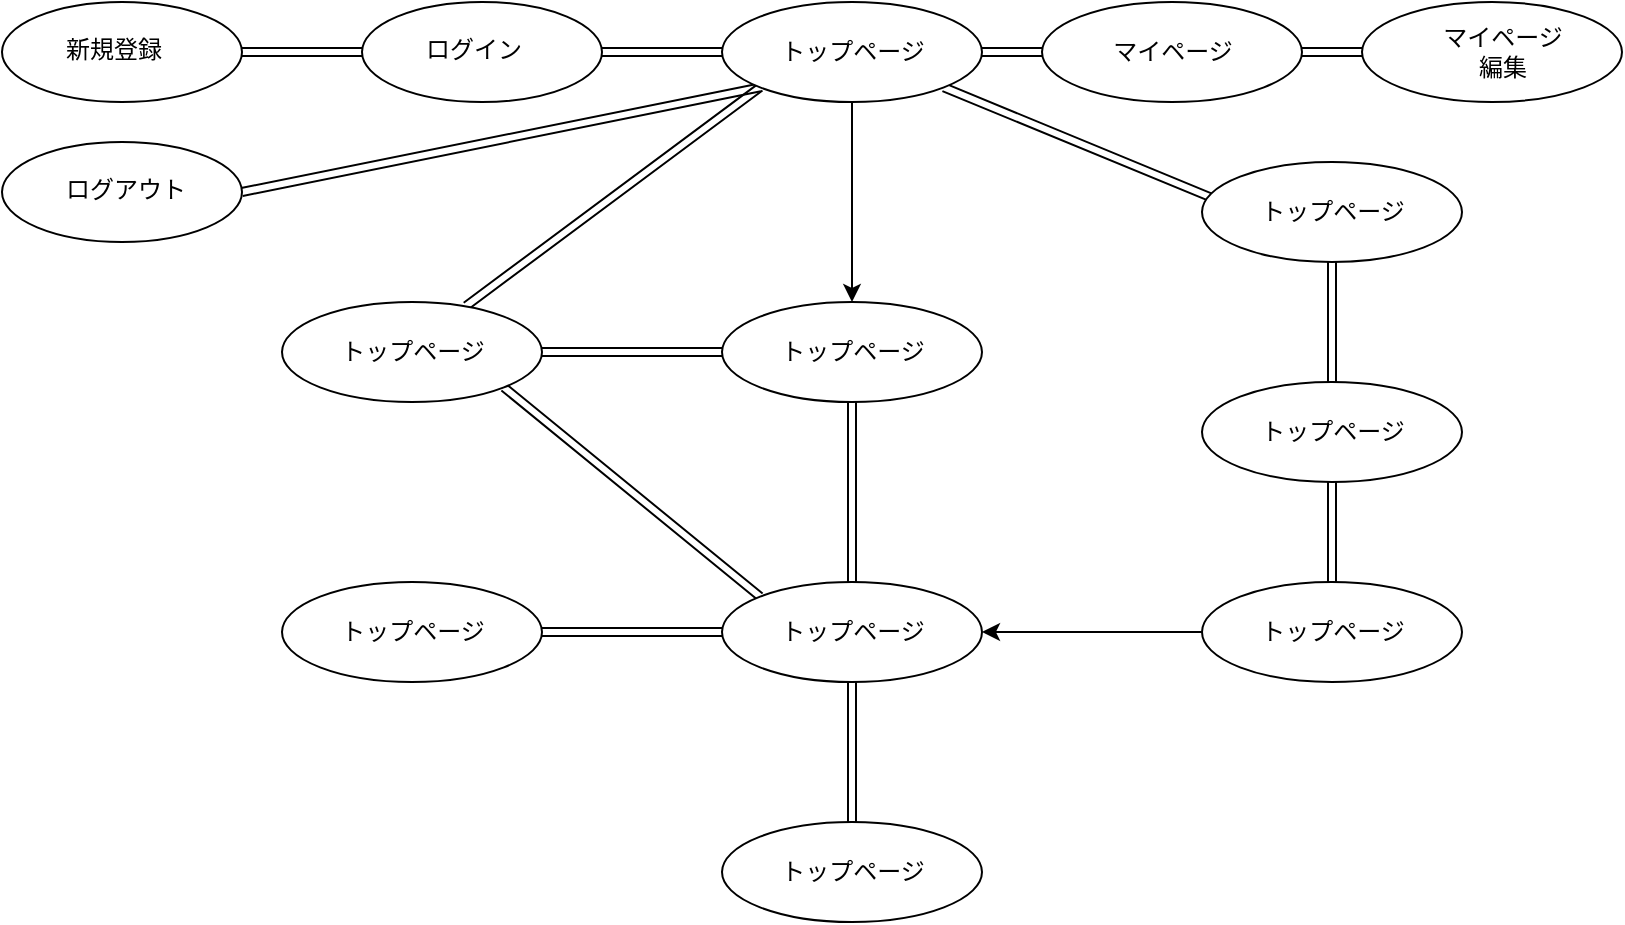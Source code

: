 <mxfile version="20.4.0" type="github">
  <diagram id="yuRan_RuWYPjwY_fkjEF" name="ページ1">
    <mxGraphModel dx="903" dy="482" grid="1" gridSize="10" guides="1" tooltips="1" connect="1" arrows="1" fold="1" page="1" pageScale="1" pageWidth="827" pageHeight="1169" math="0" shadow="0">
      <root>
        <object label="" id="0">
          <mxCell />
        </object>
        <mxCell id="1" parent="0" />
        <mxCell id="gWe1SqaUuvBrcEo0pwH7-24" style="edgeStyle=none;shape=link;rounded=0;orthogonalLoop=1;jettySize=auto;html=1;exitX=0;exitY=0.5;exitDx=0;exitDy=0;entryX=1;entryY=0.5;entryDx=0;entryDy=0;" edge="1" parent="1" source="gWe1SqaUuvBrcEo0pwH7-3" target="gWe1SqaUuvBrcEo0pwH7-5">
          <mxGeometry relative="1" as="geometry" />
        </mxCell>
        <mxCell id="gWe1SqaUuvBrcEo0pwH7-26" style="edgeStyle=none;shape=link;rounded=0;orthogonalLoop=1;jettySize=auto;html=1;exitX=0;exitY=1;exitDx=0;exitDy=0;entryX=1;entryY=0.5;entryDx=0;entryDy=0;width=-4;" edge="1" parent="1" source="gWe1SqaUuvBrcEo0pwH7-3" target="gWe1SqaUuvBrcEo0pwH7-7">
          <mxGeometry relative="1" as="geometry">
            <Array as="points" />
          </mxGeometry>
        </mxCell>
        <mxCell id="gWe1SqaUuvBrcEo0pwH7-27" style="edgeStyle=none;shape=link;rounded=0;orthogonalLoop=1;jettySize=auto;html=1;exitX=1;exitY=0.5;exitDx=0;exitDy=0;entryX=0;entryY=0.5;entryDx=0;entryDy=0;" edge="1" parent="1" source="gWe1SqaUuvBrcEo0pwH7-3" target="gWe1SqaUuvBrcEo0pwH7-18">
          <mxGeometry relative="1" as="geometry" />
        </mxCell>
        <mxCell id="gWe1SqaUuvBrcEo0pwH7-42" style="edgeStyle=none;shape=link;rounded=0;orthogonalLoop=1;jettySize=auto;html=1;exitX=1;exitY=1;exitDx=0;exitDy=0;entryX=0.077;entryY=0.4;entryDx=0;entryDy=0;entryPerimeter=0;" edge="1" parent="1" source="gWe1SqaUuvBrcEo0pwH7-3" target="gWe1SqaUuvBrcEo0pwH7-40">
          <mxGeometry relative="1" as="geometry" />
        </mxCell>
        <mxCell id="gWe1SqaUuvBrcEo0pwH7-43" style="edgeStyle=none;shape=link;rounded=0;orthogonalLoop=1;jettySize=auto;html=1;exitX=0;exitY=1;exitDx=0;exitDy=0;entryX=0.708;entryY=0.04;entryDx=0;entryDy=0;entryPerimeter=0;" edge="1" parent="1" source="gWe1SqaUuvBrcEo0pwH7-3" target="gWe1SqaUuvBrcEo0pwH7-34">
          <mxGeometry relative="1" as="geometry" />
        </mxCell>
        <mxCell id="gWe1SqaUuvBrcEo0pwH7-54" style="edgeStyle=none;rounded=0;orthogonalLoop=1;jettySize=auto;html=1;exitX=0.5;exitY=1;exitDx=0;exitDy=0;entryX=0.5;entryY=0;entryDx=0;entryDy=0;" edge="1" parent="1" source="gWe1SqaUuvBrcEo0pwH7-3" target="gWe1SqaUuvBrcEo0pwH7-33">
          <mxGeometry relative="1" as="geometry" />
        </mxCell>
        <mxCell id="gWe1SqaUuvBrcEo0pwH7-3" value="" style="ellipse;whiteSpace=wrap;html=1;" vertex="1" parent="1">
          <mxGeometry x="360" y="50" width="130" height="50" as="geometry" />
        </mxCell>
        <mxCell id="gWe1SqaUuvBrcEo0pwH7-4" value="トップページ" style="text;html=1;resizable=0;autosize=1;align=center;verticalAlign=middle;points=[];fillColor=none;strokeColor=none;rounded=0;" vertex="1" parent="1">
          <mxGeometry x="375" y="60" width="100" height="30" as="geometry" />
        </mxCell>
        <mxCell id="gWe1SqaUuvBrcEo0pwH7-25" style="edgeStyle=none;shape=link;rounded=0;orthogonalLoop=1;jettySize=auto;html=1;exitX=0;exitY=0.5;exitDx=0;exitDy=0;entryX=1;entryY=0.5;entryDx=0;entryDy=0;" edge="1" parent="1" source="gWe1SqaUuvBrcEo0pwH7-5" target="gWe1SqaUuvBrcEo0pwH7-6">
          <mxGeometry relative="1" as="geometry" />
        </mxCell>
        <mxCell id="gWe1SqaUuvBrcEo0pwH7-5" value="" style="ellipse;whiteSpace=wrap;html=1;" vertex="1" parent="1">
          <mxGeometry x="180" y="50" width="120" height="50" as="geometry" />
        </mxCell>
        <mxCell id="gWe1SqaUuvBrcEo0pwH7-6" value="" style="ellipse;whiteSpace=wrap;html=1;" vertex="1" parent="1">
          <mxGeometry y="50" width="120" height="50" as="geometry" />
        </mxCell>
        <mxCell id="gWe1SqaUuvBrcEo0pwH7-7" value="" style="ellipse;whiteSpace=wrap;html=1;" vertex="1" parent="1">
          <mxGeometry y="120" width="120" height="50" as="geometry" />
        </mxCell>
        <mxCell id="gWe1SqaUuvBrcEo0pwH7-10" value="&lt;div style=&quot;text-align: center;&quot;&gt;&lt;span style=&quot;background-color: initial;&quot;&gt;ログイン&lt;/span&gt;&lt;/div&gt;" style="text;whiteSpace=wrap;html=1;" vertex="1" parent="1">
          <mxGeometry x="210" y="60" width="60" height="30" as="geometry" />
        </mxCell>
        <mxCell id="gWe1SqaUuvBrcEo0pwH7-11" value="&lt;div style=&quot;text-align: center;&quot;&gt;&lt;span style=&quot;background-color: initial;&quot;&gt;新規登録&lt;/span&gt;&lt;/div&gt;" style="text;whiteSpace=wrap;html=1;" vertex="1" parent="1">
          <mxGeometry x="30" y="60" width="60" height="40" as="geometry" />
        </mxCell>
        <mxCell id="gWe1SqaUuvBrcEo0pwH7-12" value="ログアウト" style="text;whiteSpace=wrap;html=1;" vertex="1" parent="1">
          <mxGeometry x="30" y="130" width="80" height="40" as="geometry" />
        </mxCell>
        <mxCell id="gWe1SqaUuvBrcEo0pwH7-28" style="edgeStyle=none;shape=link;rounded=0;orthogonalLoop=1;jettySize=auto;html=1;exitX=1;exitY=0.5;exitDx=0;exitDy=0;" edge="1" parent="1" source="gWe1SqaUuvBrcEo0pwH7-18" target="gWe1SqaUuvBrcEo0pwH7-19">
          <mxGeometry relative="1" as="geometry" />
        </mxCell>
        <mxCell id="gWe1SqaUuvBrcEo0pwH7-18" value="" style="ellipse;whiteSpace=wrap;html=1;" vertex="1" parent="1">
          <mxGeometry x="520" y="50" width="130" height="50" as="geometry" />
        </mxCell>
        <mxCell id="gWe1SqaUuvBrcEo0pwH7-19" value="" style="ellipse;whiteSpace=wrap;html=1;" vertex="1" parent="1">
          <mxGeometry x="680" y="50" width="130" height="50" as="geometry" />
        </mxCell>
        <mxCell id="gWe1SqaUuvBrcEo0pwH7-29" value="マイページ" style="text;html=1;resizable=0;autosize=1;align=center;verticalAlign=middle;points=[];fillColor=none;strokeColor=none;rounded=0;" vertex="1" parent="1">
          <mxGeometry x="545" y="60" width="80" height="30" as="geometry" />
        </mxCell>
        <mxCell id="gWe1SqaUuvBrcEo0pwH7-30" value="マイページ&lt;br&gt;編集" style="text;html=1;resizable=0;autosize=1;align=center;verticalAlign=middle;points=[];fillColor=none;strokeColor=none;rounded=0;" vertex="1" parent="1">
          <mxGeometry x="710" y="55" width="80" height="40" as="geometry" />
        </mxCell>
        <mxCell id="gWe1SqaUuvBrcEo0pwH7-32" style="edgeStyle=none;shape=link;rounded=0;orthogonalLoop=1;jettySize=auto;html=1;exitX=0;exitY=0;exitDx=0;exitDy=0;" edge="1" parent="1" source="gWe1SqaUuvBrcEo0pwH7-12" target="gWe1SqaUuvBrcEo0pwH7-12">
          <mxGeometry relative="1" as="geometry" />
        </mxCell>
        <mxCell id="gWe1SqaUuvBrcEo0pwH7-47" style="edgeStyle=none;shape=link;rounded=0;orthogonalLoop=1;jettySize=auto;html=1;exitX=0.5;exitY=1;exitDx=0;exitDy=0;entryX=0.5;entryY=0;entryDx=0;entryDy=0;" edge="1" parent="1" source="gWe1SqaUuvBrcEo0pwH7-33" target="gWe1SqaUuvBrcEo0pwH7-37">
          <mxGeometry relative="1" as="geometry" />
        </mxCell>
        <mxCell id="gWe1SqaUuvBrcEo0pwH7-33" value="" style="ellipse;whiteSpace=wrap;html=1;" vertex="1" parent="1">
          <mxGeometry x="360" y="200" width="130" height="50" as="geometry" />
        </mxCell>
        <mxCell id="gWe1SqaUuvBrcEo0pwH7-44" style="edgeStyle=none;shape=link;rounded=0;orthogonalLoop=1;jettySize=auto;html=1;exitX=1;exitY=0.5;exitDx=0;exitDy=0;entryX=0;entryY=0.5;entryDx=0;entryDy=0;" edge="1" parent="1" source="gWe1SqaUuvBrcEo0pwH7-34" target="gWe1SqaUuvBrcEo0pwH7-33">
          <mxGeometry relative="1" as="geometry" />
        </mxCell>
        <mxCell id="gWe1SqaUuvBrcEo0pwH7-50" style="edgeStyle=none;shape=link;rounded=0;orthogonalLoop=1;jettySize=auto;html=1;exitX=1;exitY=1;exitDx=0;exitDy=0;entryX=0;entryY=0;entryDx=0;entryDy=0;" edge="1" parent="1" source="gWe1SqaUuvBrcEo0pwH7-34" target="gWe1SqaUuvBrcEo0pwH7-37">
          <mxGeometry relative="1" as="geometry" />
        </mxCell>
        <mxCell id="gWe1SqaUuvBrcEo0pwH7-34" value="" style="ellipse;whiteSpace=wrap;html=1;" vertex="1" parent="1">
          <mxGeometry x="140" y="200" width="130" height="50" as="geometry" />
        </mxCell>
        <mxCell id="gWe1SqaUuvBrcEo0pwH7-35" value="" style="ellipse;whiteSpace=wrap;html=1;" vertex="1" parent="1">
          <mxGeometry x="360" y="460" width="130" height="50" as="geometry" />
        </mxCell>
        <mxCell id="gWe1SqaUuvBrcEo0pwH7-36" value="" style="ellipse;whiteSpace=wrap;html=1;" vertex="1" parent="1">
          <mxGeometry x="140" y="340" width="130" height="50" as="geometry" />
        </mxCell>
        <mxCell id="gWe1SqaUuvBrcEo0pwH7-48" style="edgeStyle=none;shape=link;rounded=0;orthogonalLoop=1;jettySize=auto;html=1;exitX=0;exitY=0.5;exitDx=0;exitDy=0;entryX=1;entryY=0.5;entryDx=0;entryDy=0;" edge="1" parent="1" source="gWe1SqaUuvBrcEo0pwH7-37" target="gWe1SqaUuvBrcEo0pwH7-36">
          <mxGeometry relative="1" as="geometry">
            <mxPoint x="280" y="365" as="targetPoint" />
          </mxGeometry>
        </mxCell>
        <mxCell id="gWe1SqaUuvBrcEo0pwH7-49" style="edgeStyle=none;shape=link;rounded=0;orthogonalLoop=1;jettySize=auto;html=1;exitX=0.5;exitY=1;exitDx=0;exitDy=0;entryX=0.5;entryY=0;entryDx=0;entryDy=0;" edge="1" parent="1" source="gWe1SqaUuvBrcEo0pwH7-37" target="gWe1SqaUuvBrcEo0pwH7-35">
          <mxGeometry relative="1" as="geometry" />
        </mxCell>
        <mxCell id="gWe1SqaUuvBrcEo0pwH7-37" value="" style="ellipse;whiteSpace=wrap;html=1;" vertex="1" parent="1">
          <mxGeometry x="360" y="340" width="130" height="50" as="geometry" />
        </mxCell>
        <mxCell id="gWe1SqaUuvBrcEo0pwH7-46" style="edgeStyle=none;shape=link;rounded=0;orthogonalLoop=1;jettySize=auto;html=1;exitX=0.5;exitY=1;exitDx=0;exitDy=0;entryX=0.5;entryY=0;entryDx=0;entryDy=0;" edge="1" parent="1" source="gWe1SqaUuvBrcEo0pwH7-38" target="gWe1SqaUuvBrcEo0pwH7-39">
          <mxGeometry relative="1" as="geometry" />
        </mxCell>
        <mxCell id="gWe1SqaUuvBrcEo0pwH7-38" value="" style="ellipse;whiteSpace=wrap;html=1;" vertex="1" parent="1">
          <mxGeometry x="600" y="240" width="130" height="50" as="geometry" />
        </mxCell>
        <mxCell id="gWe1SqaUuvBrcEo0pwH7-51" style="edgeStyle=none;rounded=0;orthogonalLoop=1;jettySize=auto;html=1;exitX=0;exitY=0.5;exitDx=0;exitDy=0;entryX=1;entryY=0.5;entryDx=0;entryDy=0;" edge="1" parent="1" source="gWe1SqaUuvBrcEo0pwH7-39" target="gWe1SqaUuvBrcEo0pwH7-37">
          <mxGeometry relative="1" as="geometry" />
        </mxCell>
        <mxCell id="gWe1SqaUuvBrcEo0pwH7-39" value="" style="ellipse;whiteSpace=wrap;html=1;" vertex="1" parent="1">
          <mxGeometry x="600" y="340" width="130" height="50" as="geometry" />
        </mxCell>
        <mxCell id="gWe1SqaUuvBrcEo0pwH7-45" style="edgeStyle=none;shape=link;rounded=0;orthogonalLoop=1;jettySize=auto;html=1;exitX=0.5;exitY=1;exitDx=0;exitDy=0;entryX=0.5;entryY=0;entryDx=0;entryDy=0;" edge="1" parent="1" source="gWe1SqaUuvBrcEo0pwH7-40" target="gWe1SqaUuvBrcEo0pwH7-38">
          <mxGeometry relative="1" as="geometry" />
        </mxCell>
        <mxCell id="gWe1SqaUuvBrcEo0pwH7-40" value="" style="ellipse;whiteSpace=wrap;html=1;" vertex="1" parent="1">
          <mxGeometry x="600" y="130" width="130" height="50" as="geometry" />
        </mxCell>
        <mxCell id="gWe1SqaUuvBrcEo0pwH7-56" value="トップページ" style="text;html=1;resizable=0;autosize=1;align=center;verticalAlign=middle;points=[];fillColor=none;strokeColor=none;rounded=0;" vertex="1" parent="1">
          <mxGeometry x="155" y="210" width="100" height="30" as="geometry" />
        </mxCell>
        <mxCell id="gWe1SqaUuvBrcEo0pwH7-57" value="トップページ" style="text;html=1;resizable=0;autosize=1;align=center;verticalAlign=middle;points=[];fillColor=none;strokeColor=none;rounded=0;" vertex="1" parent="1">
          <mxGeometry x="615" y="140" width="100" height="30" as="geometry" />
        </mxCell>
        <mxCell id="gWe1SqaUuvBrcEo0pwH7-58" value="トップページ" style="text;html=1;resizable=0;autosize=1;align=center;verticalAlign=middle;points=[];fillColor=none;strokeColor=none;rounded=0;" vertex="1" parent="1">
          <mxGeometry x="615" y="250" width="100" height="30" as="geometry" />
        </mxCell>
        <mxCell id="gWe1SqaUuvBrcEo0pwH7-59" value="トップページ" style="text;html=1;resizable=0;autosize=1;align=center;verticalAlign=middle;points=[];fillColor=none;strokeColor=none;rounded=0;" vertex="1" parent="1">
          <mxGeometry x="615" y="350" width="100" height="30" as="geometry" />
        </mxCell>
        <mxCell id="gWe1SqaUuvBrcEo0pwH7-60" value="トップページ" style="text;html=1;resizable=0;autosize=1;align=center;verticalAlign=middle;points=[];fillColor=none;strokeColor=none;rounded=0;" vertex="1" parent="1">
          <mxGeometry x="375" y="350" width="100" height="30" as="geometry" />
        </mxCell>
        <mxCell id="gWe1SqaUuvBrcEo0pwH7-61" value="トップページ" style="text;html=1;resizable=0;autosize=1;align=center;verticalAlign=middle;points=[];fillColor=none;strokeColor=none;rounded=0;" vertex="1" parent="1">
          <mxGeometry x="155" y="350" width="100" height="30" as="geometry" />
        </mxCell>
        <mxCell id="gWe1SqaUuvBrcEo0pwH7-62" value="トップページ" style="text;html=1;resizable=0;autosize=1;align=center;verticalAlign=middle;points=[];fillColor=none;strokeColor=none;rounded=0;" vertex="1" parent="1">
          <mxGeometry x="375" y="470" width="100" height="30" as="geometry" />
        </mxCell>
        <mxCell id="gWe1SqaUuvBrcEo0pwH7-63" value="トップページ" style="text;html=1;resizable=0;autosize=1;align=center;verticalAlign=middle;points=[];fillColor=none;strokeColor=none;rounded=0;" vertex="1" parent="1">
          <mxGeometry x="375" y="210" width="100" height="30" as="geometry" />
        </mxCell>
      </root>
    </mxGraphModel>
  </diagram>
</mxfile>
